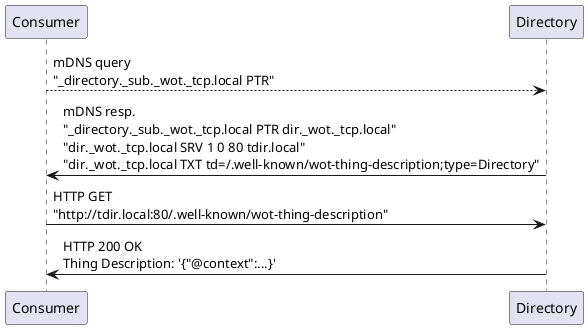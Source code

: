 @startuml
skinparam defaultFontName "Noto Sans"
participant "Consumer" as Consumer
participant "Directory" as Directory

Consumer --> Directory : mDNS query\n"_directory._sub._wot._tcp.local PTR"
Directory ->  Consumer : mDNS resp.\n"_directory._sub._wot._tcp.local PTR dir._wot._tcp.local"\n"dir._wot._tcp.local SRV 1 0 80 tdir.local"\n"dir._wot._tcp.local TXT td=/.well-known/wot-thing-description;type=Directory"
Consumer -> Directory  : HTTP GET\n"http://tdir.local:80/.well-known/wot-thing-description"
Directory ->  Consumer : HTTP 200 OK\nThing Description: '{"@context":...}'
@enduml